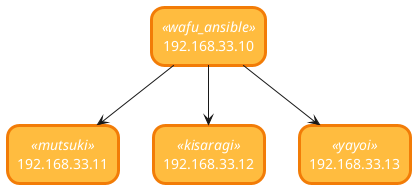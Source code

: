 @startuml
skinparam shadowing false

skinparam rectangle {
  roundCorner 25
  borderColor #F27C07
  backgroundColor #FFBC3F
  fontColor White
  BorderThickness 3
}

rectangle "192.168.33.10" <<wafu_ansible>> as wafu_ansible {
}

rectangle "192.168.33.11" <<mutsuki>> as mutsuki {
}
rectangle "192.168.33.12" <<kisaragi>> as kisaragi {
}
rectangle "192.168.33.13" <<yayoi>> as yayoi {
}

wafu_ansible -do-> mutsuki
wafu_ansible -do-> kisaragi
wafu_ansible -do-> yayoi
@enduml
